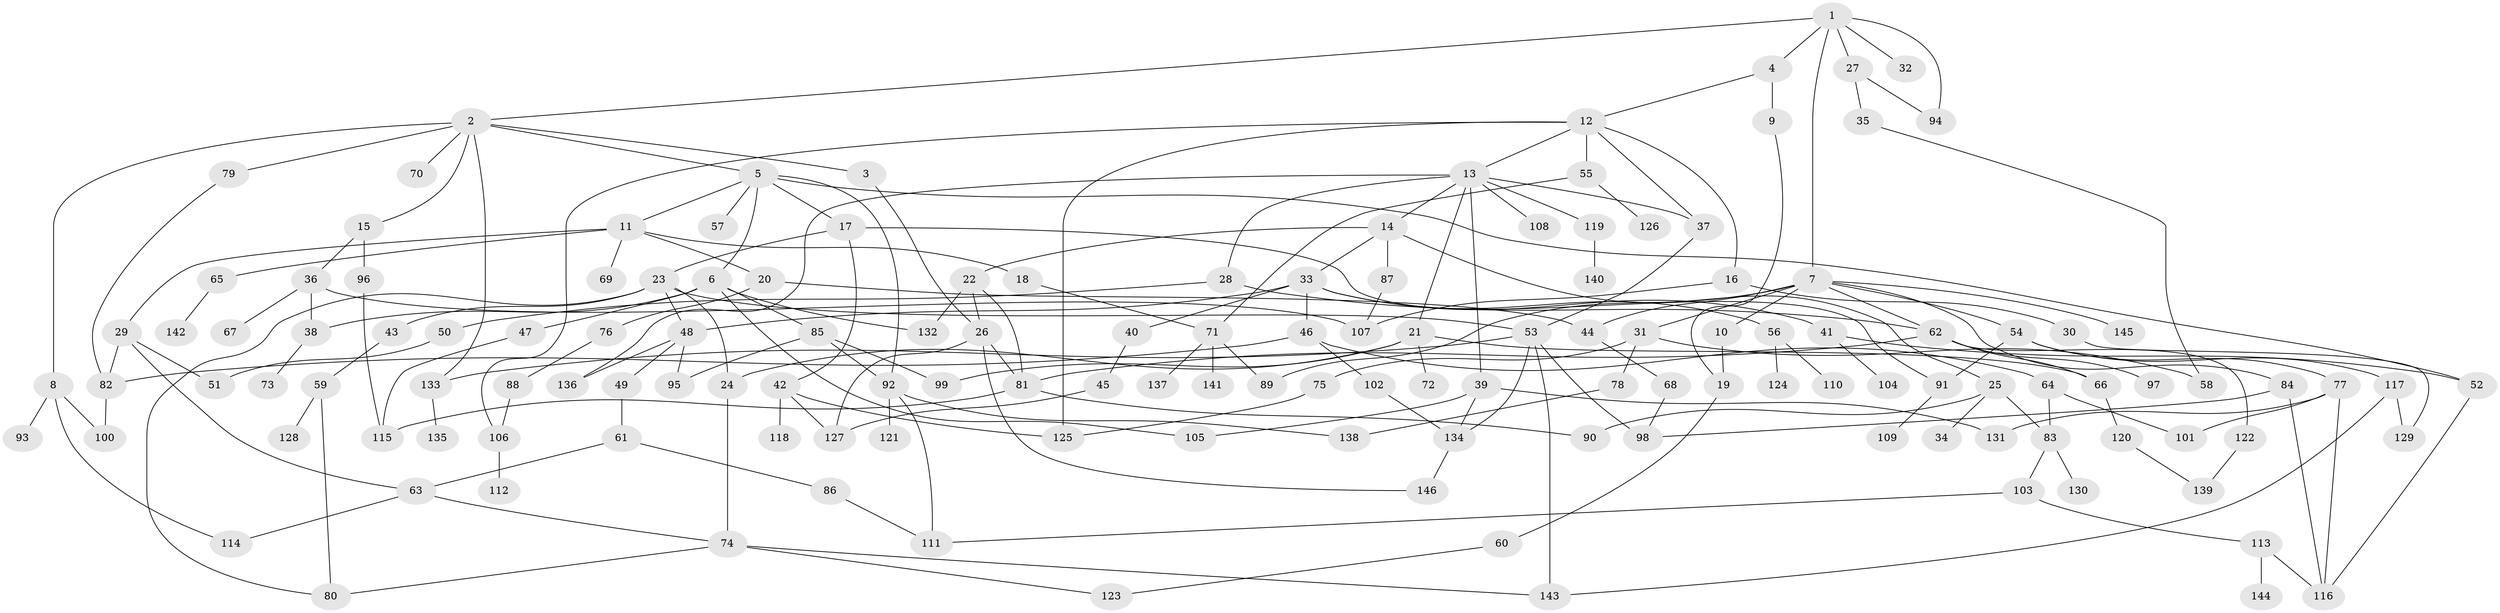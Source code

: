 // Generated by graph-tools (version 1.1) at 2025/13/03/09/25 04:13:19]
// undirected, 146 vertices, 208 edges
graph export_dot {
graph [start="1"]
  node [color=gray90,style=filled];
  1;
  2;
  3;
  4;
  5;
  6;
  7;
  8;
  9;
  10;
  11;
  12;
  13;
  14;
  15;
  16;
  17;
  18;
  19;
  20;
  21;
  22;
  23;
  24;
  25;
  26;
  27;
  28;
  29;
  30;
  31;
  32;
  33;
  34;
  35;
  36;
  37;
  38;
  39;
  40;
  41;
  42;
  43;
  44;
  45;
  46;
  47;
  48;
  49;
  50;
  51;
  52;
  53;
  54;
  55;
  56;
  57;
  58;
  59;
  60;
  61;
  62;
  63;
  64;
  65;
  66;
  67;
  68;
  69;
  70;
  71;
  72;
  73;
  74;
  75;
  76;
  77;
  78;
  79;
  80;
  81;
  82;
  83;
  84;
  85;
  86;
  87;
  88;
  89;
  90;
  91;
  92;
  93;
  94;
  95;
  96;
  97;
  98;
  99;
  100;
  101;
  102;
  103;
  104;
  105;
  106;
  107;
  108;
  109;
  110;
  111;
  112;
  113;
  114;
  115;
  116;
  117;
  118;
  119;
  120;
  121;
  122;
  123;
  124;
  125;
  126;
  127;
  128;
  129;
  130;
  131;
  132;
  133;
  134;
  135;
  136;
  137;
  138;
  139;
  140;
  141;
  142;
  143;
  144;
  145;
  146;
  1 -- 2;
  1 -- 4;
  1 -- 7;
  1 -- 27;
  1 -- 32;
  1 -- 94;
  2 -- 3;
  2 -- 5;
  2 -- 8;
  2 -- 15;
  2 -- 70;
  2 -- 79;
  2 -- 133;
  3 -- 26;
  4 -- 9;
  4 -- 12;
  5 -- 6;
  5 -- 11;
  5 -- 17;
  5 -- 52;
  5 -- 57;
  5 -- 92;
  6 -- 47;
  6 -- 85;
  6 -- 132;
  6 -- 105;
  6 -- 38;
  7 -- 10;
  7 -- 31;
  7 -- 44;
  7 -- 54;
  7 -- 62;
  7 -- 84;
  7 -- 145;
  7 -- 89;
  8 -- 93;
  8 -- 100;
  8 -- 114;
  9 -- 19;
  10 -- 19;
  11 -- 18;
  11 -- 20;
  11 -- 29;
  11 -- 65;
  11 -- 69;
  12 -- 13;
  12 -- 16;
  12 -- 55;
  12 -- 106;
  12 -- 125;
  12 -- 37;
  13 -- 14;
  13 -- 21;
  13 -- 28;
  13 -- 37;
  13 -- 39;
  13 -- 108;
  13 -- 119;
  13 -- 136;
  14 -- 22;
  14 -- 25;
  14 -- 33;
  14 -- 87;
  15 -- 36;
  15 -- 96;
  16 -- 30;
  16 -- 107;
  17 -- 23;
  17 -- 42;
  17 -- 91;
  18 -- 71;
  19 -- 60;
  20 -- 76;
  20 -- 44;
  21 -- 24;
  21 -- 66;
  21 -- 72;
  21 -- 99;
  22 -- 81;
  22 -- 26;
  22 -- 132;
  23 -- 43;
  23 -- 48;
  23 -- 53;
  23 -- 80;
  23 -- 24;
  24 -- 74;
  25 -- 34;
  25 -- 83;
  25 -- 90;
  26 -- 146;
  26 -- 127;
  26 -- 81;
  27 -- 35;
  27 -- 94;
  28 -- 50;
  28 -- 62;
  29 -- 82;
  29 -- 63;
  29 -- 51;
  30 -- 129;
  31 -- 75;
  31 -- 78;
  31 -- 58;
  33 -- 40;
  33 -- 41;
  33 -- 46;
  33 -- 56;
  33 -- 48;
  35 -- 58;
  36 -- 38;
  36 -- 67;
  36 -- 107;
  37 -- 53;
  38 -- 73;
  39 -- 105;
  39 -- 134;
  39 -- 131;
  40 -- 45;
  41 -- 104;
  41 -- 52;
  42 -- 118;
  42 -- 127;
  42 -- 125;
  43 -- 59;
  44 -- 68;
  45 -- 127;
  46 -- 64;
  46 -- 102;
  46 -- 82;
  47 -- 115;
  48 -- 49;
  48 -- 95;
  48 -- 136;
  49 -- 61;
  50 -- 51;
  52 -- 116;
  53 -- 134;
  53 -- 143;
  53 -- 133;
  53 -- 98;
  54 -- 77;
  54 -- 117;
  54 -- 91;
  55 -- 71;
  55 -- 126;
  56 -- 110;
  56 -- 124;
  59 -- 80;
  59 -- 128;
  60 -- 123;
  61 -- 63;
  61 -- 86;
  62 -- 97;
  62 -- 122;
  62 -- 81;
  62 -- 66;
  63 -- 74;
  63 -- 114;
  64 -- 83;
  64 -- 101;
  65 -- 142;
  66 -- 120;
  68 -- 98;
  71 -- 89;
  71 -- 137;
  71 -- 141;
  74 -- 143;
  74 -- 80;
  74 -- 123;
  75 -- 125;
  76 -- 88;
  77 -- 101;
  77 -- 131;
  77 -- 116;
  78 -- 138;
  79 -- 82;
  81 -- 90;
  81 -- 115;
  82 -- 100;
  83 -- 103;
  83 -- 130;
  84 -- 98;
  84 -- 116;
  85 -- 99;
  85 -- 92;
  85 -- 95;
  86 -- 111;
  87 -- 107;
  88 -- 106;
  91 -- 109;
  92 -- 121;
  92 -- 111;
  92 -- 138;
  96 -- 115;
  102 -- 134;
  103 -- 113;
  103 -- 111;
  106 -- 112;
  113 -- 144;
  113 -- 116;
  117 -- 129;
  117 -- 143;
  119 -- 140;
  120 -- 139;
  122 -- 139;
  133 -- 135;
  134 -- 146;
}
